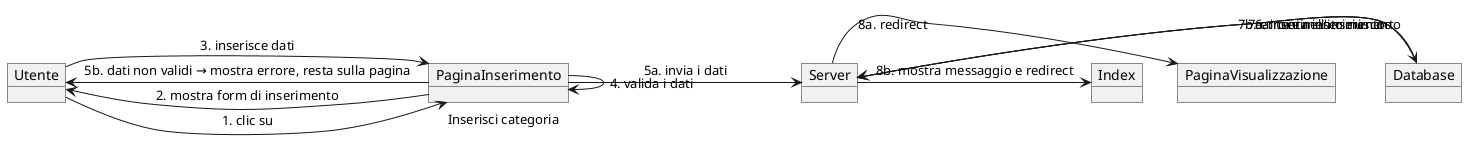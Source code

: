@startuml Crea_categoria

object Utente
object PaginaInserimento
object Server
object Database
object PaginaVisualizzazione
object Index

Utente -> PaginaInserimento : 1. clic su "Inserisci categoria"
PaginaInserimento -> Utente : 2. mostra form di inserimento
Utente -> PaginaInserimento : 3. inserisce dati
PaginaInserimento -> PaginaInserimento : 4. valida i dati

PaginaInserimento -> Server : 5a. invia i dati
Server -> Database : 6a. tenta inserimento

Database -> Server : 7a. inserimento riuscito
Server -> PaginaVisualizzazione : 8a. redirect

Database -> Server : 7b. errore nell'inserimento
Server -> Index : 8b. mostra messaggio e redirect

PaginaInserimento -> Utente : 5b. dati non validi → mostra errore, resta sulla pagina

@enduml